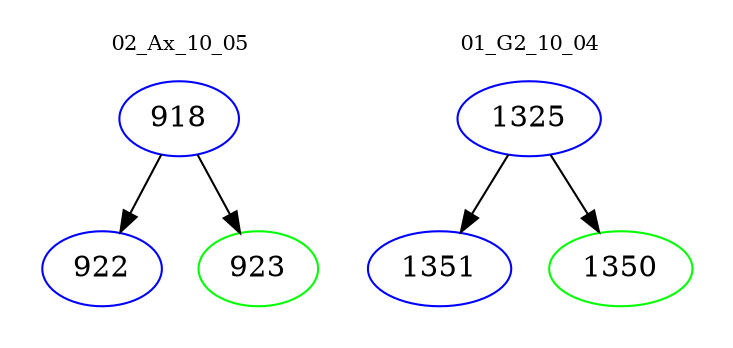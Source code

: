 digraph{
subgraph cluster_0 {
color = white
label = "02_Ax_10_05";
fontsize=10;
T0_918 [label="918", color="blue"]
T0_918 -> T0_922 [color="black"]
T0_922 [label="922", color="blue"]
T0_918 -> T0_923 [color="black"]
T0_923 [label="923", color="green"]
}
subgraph cluster_1 {
color = white
label = "01_G2_10_04";
fontsize=10;
T1_1325 [label="1325", color="blue"]
T1_1325 -> T1_1351 [color="black"]
T1_1351 [label="1351", color="blue"]
T1_1325 -> T1_1350 [color="black"]
T1_1350 [label="1350", color="green"]
}
}
